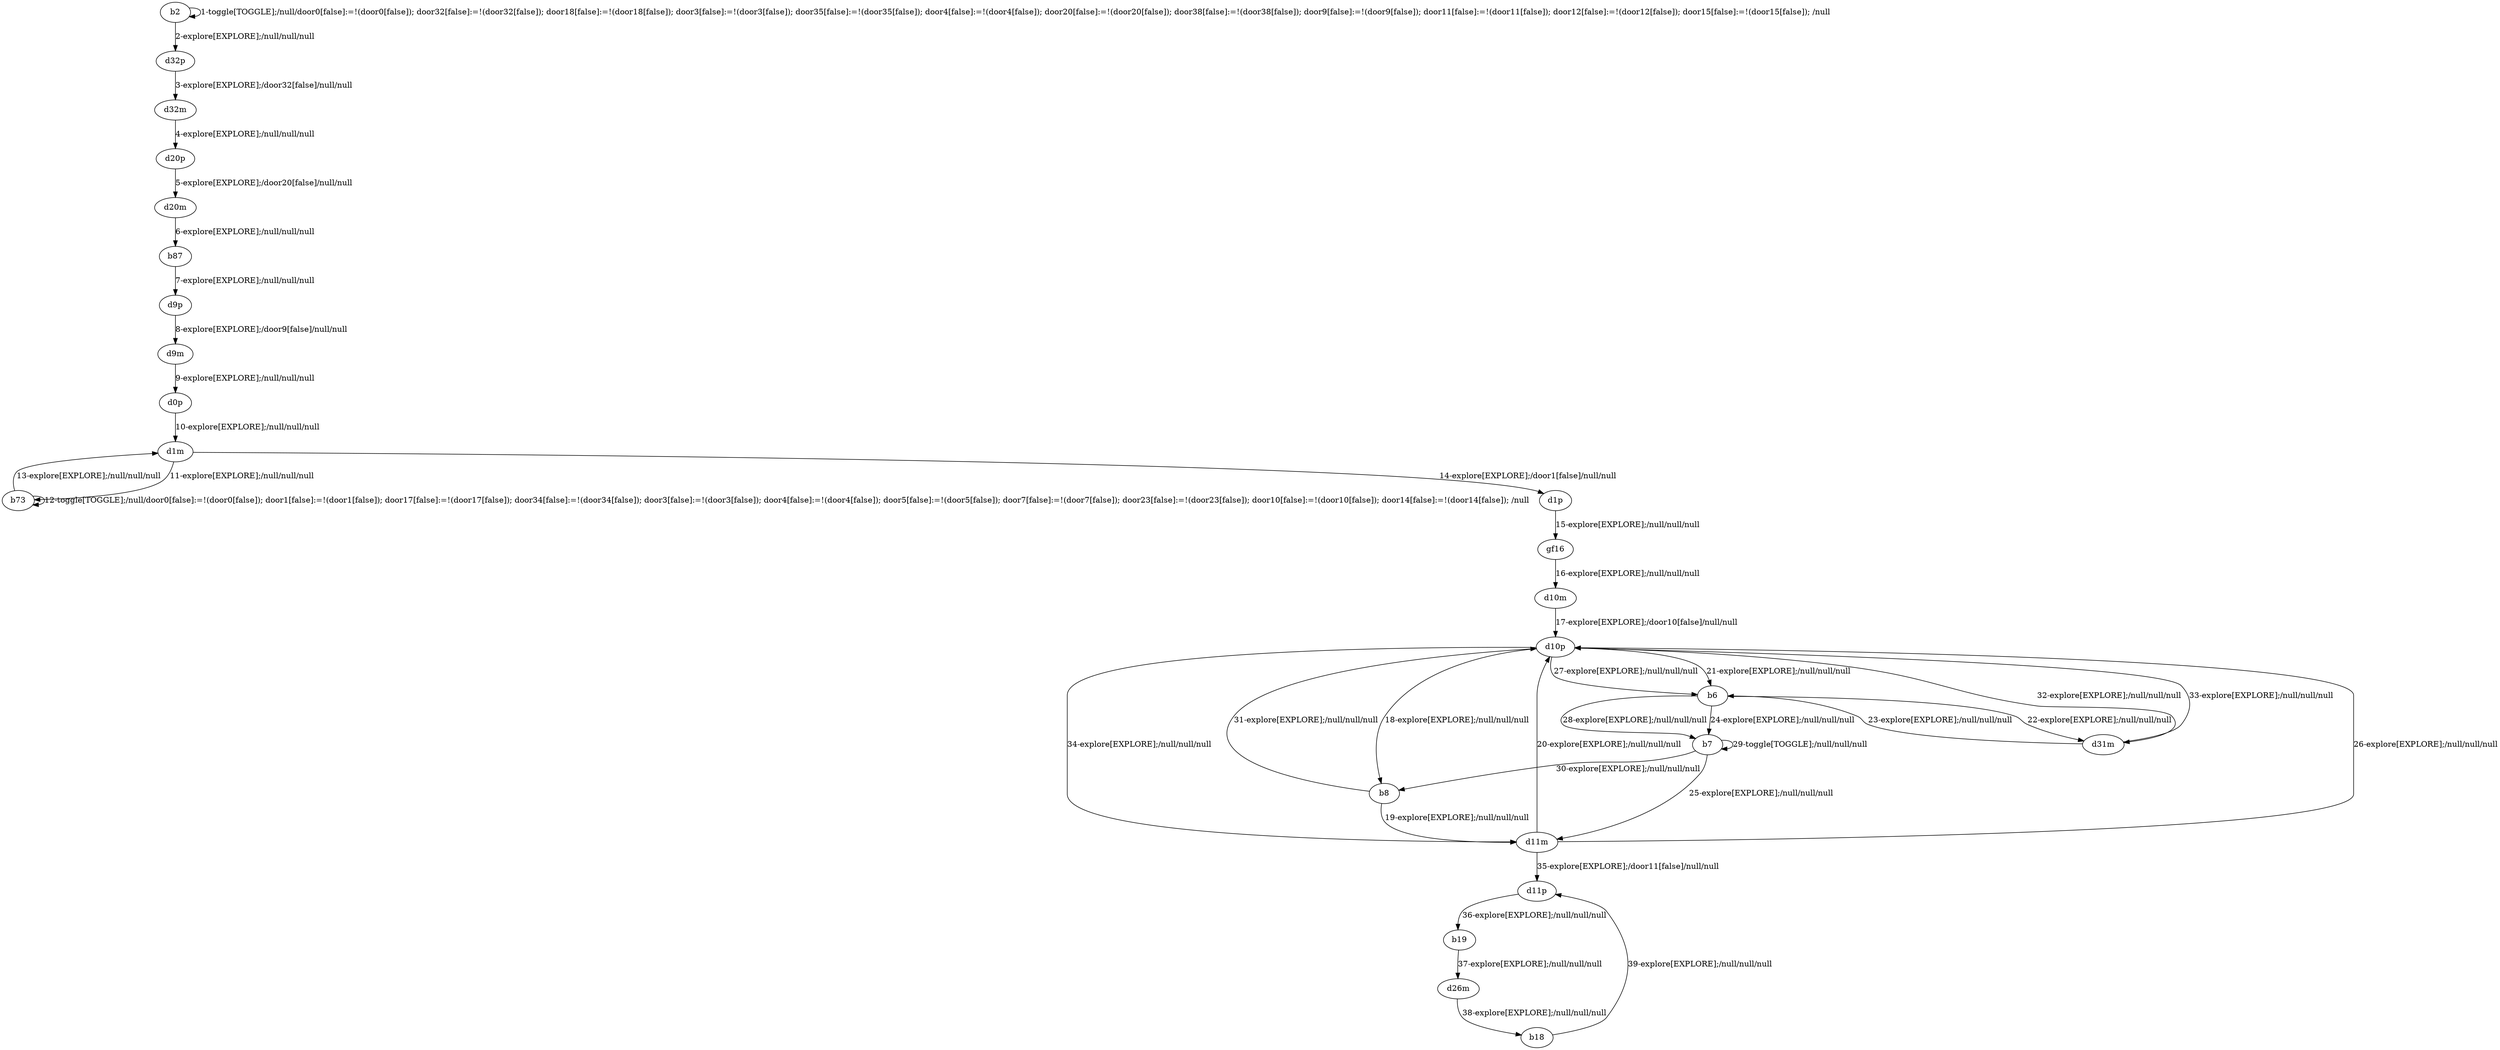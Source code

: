 # Total number of goals covered by this test: 1
# b18 --> d11p

digraph g {
"b2" -> "b2" [label = "1-toggle[TOGGLE];/null/door0[false]:=!(door0[false]); door32[false]:=!(door32[false]); door18[false]:=!(door18[false]); door3[false]:=!(door3[false]); door35[false]:=!(door35[false]); door4[false]:=!(door4[false]); door20[false]:=!(door20[false]); door38[false]:=!(door38[false]); door9[false]:=!(door9[false]); door11[false]:=!(door11[false]); door12[false]:=!(door12[false]); door15[false]:=!(door15[false]); /null"];
"b2" -> "d32p" [label = "2-explore[EXPLORE];/null/null/null"];
"d32p" -> "d32m" [label = "3-explore[EXPLORE];/door32[false]/null/null"];
"d32m" -> "d20p" [label = "4-explore[EXPLORE];/null/null/null"];
"d20p" -> "d20m" [label = "5-explore[EXPLORE];/door20[false]/null/null"];
"d20m" -> "b87" [label = "6-explore[EXPLORE];/null/null/null"];
"b87" -> "d9p" [label = "7-explore[EXPLORE];/null/null/null"];
"d9p" -> "d9m" [label = "8-explore[EXPLORE];/door9[false]/null/null"];
"d9m" -> "d0p" [label = "9-explore[EXPLORE];/null/null/null"];
"d0p" -> "d1m" [label = "10-explore[EXPLORE];/null/null/null"];
"d1m" -> "b73" [label = "11-explore[EXPLORE];/null/null/null"];
"b73" -> "b73" [label = "12-toggle[TOGGLE];/null/door0[false]:=!(door0[false]); door1[false]:=!(door1[false]); door17[false]:=!(door17[false]); door34[false]:=!(door34[false]); door3[false]:=!(door3[false]); door4[false]:=!(door4[false]); door5[false]:=!(door5[false]); door7[false]:=!(door7[false]); door23[false]:=!(door23[false]); door10[false]:=!(door10[false]); door14[false]:=!(door14[false]); /null"];
"b73" -> "d1m" [label = "13-explore[EXPLORE];/null/null/null"];
"d1m" -> "d1p" [label = "14-explore[EXPLORE];/door1[false]/null/null"];
"d1p" -> "gf16" [label = "15-explore[EXPLORE];/null/null/null"];
"gf16" -> "d10m" [label = "16-explore[EXPLORE];/null/null/null"];
"d10m" -> "d10p" [label = "17-explore[EXPLORE];/door10[false]/null/null"];
"d10p" -> "b8" [label = "18-explore[EXPLORE];/null/null/null"];
"b8" -> "d11m" [label = "19-explore[EXPLORE];/null/null/null"];
"d11m" -> "d10p" [label = "20-explore[EXPLORE];/null/null/null"];
"d10p" -> "b6" [label = "21-explore[EXPLORE];/null/null/null"];
"b6" -> "d31m" [label = "22-explore[EXPLORE];/null/null/null"];
"d31m" -> "b6" [label = "23-explore[EXPLORE];/null/null/null"];
"b6" -> "b7" [label = "24-explore[EXPLORE];/null/null/null"];
"b7" -> "d11m" [label = "25-explore[EXPLORE];/null/null/null"];
"d11m" -> "d10p" [label = "26-explore[EXPLORE];/null/null/null"];
"d10p" -> "b6" [label = "27-explore[EXPLORE];/null/null/null"];
"b6" -> "b7" [label = "28-explore[EXPLORE];/null/null/null"];
"b7" -> "b7" [label = "29-toggle[TOGGLE];/null/null/null"];
"b7" -> "b8" [label = "30-explore[EXPLORE];/null/null/null"];
"b8" -> "d10p" [label = "31-explore[EXPLORE];/null/null/null"];
"d10p" -> "d31m" [label = "32-explore[EXPLORE];/null/null/null"];
"d31m" -> "d10p" [label = "33-explore[EXPLORE];/null/null/null"];
"d10p" -> "d11m" [label = "34-explore[EXPLORE];/null/null/null"];
"d11m" -> "d11p" [label = "35-explore[EXPLORE];/door11[false]/null/null"];
"d11p" -> "b19" [label = "36-explore[EXPLORE];/null/null/null"];
"b19" -> "d26m" [label = "37-explore[EXPLORE];/null/null/null"];
"d26m" -> "b18" [label = "38-explore[EXPLORE];/null/null/null"];
"b18" -> "d11p" [label = "39-explore[EXPLORE];/null/null/null"];
}